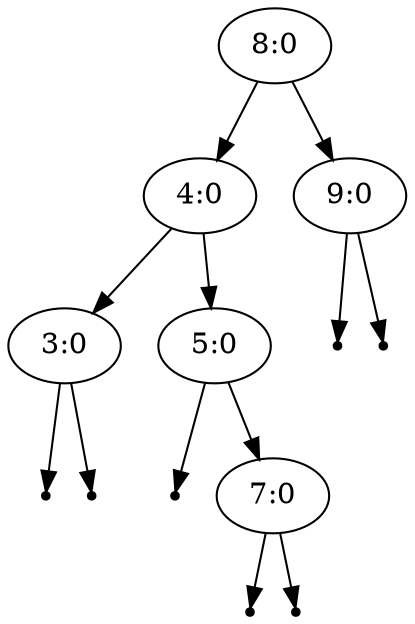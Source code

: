 digraph {
"1"[label="8:0"];
"2"[label="4:0"];
"3"[label="3:0"];
"4" [shape=point];
"5" [shape=point];
"3" -> "4";
"3" -> "5";
"6"[label="5:0"];
"7" [shape=point];
"8"[label="7:0"];
"9" [shape=point];
"10" [shape=point];
"8" -> "9";
"8" -> "10";
"6" -> "7";
"6" -> "8";
"2" -> "3";
"2" -> "6";
"11"[label="9:0"];
"12" [shape=point];
"13" [shape=point];
"11" -> "12";
"11" -> "13";
"1" -> "2";
"1" -> "11";
}